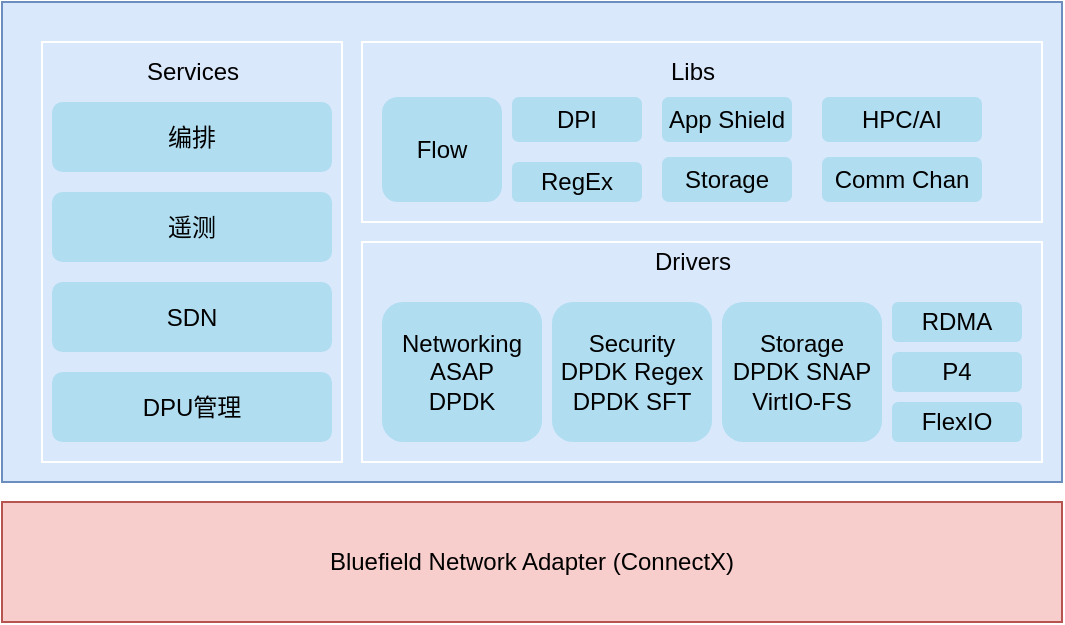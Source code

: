 <mxfile version="21.6.9" type="github">
  <diagram name="第 1 页" id="g7cE3GzgcsRKpcmrCLL8">
    <mxGraphModel dx="780" dy="462" grid="1" gridSize="10" guides="1" tooltips="1" connect="1" arrows="1" fold="1" page="1" pageScale="1" pageWidth="827" pageHeight="1169" math="0" shadow="0">
      <root>
        <mxCell id="0" />
        <mxCell id="1" parent="0" />
        <mxCell id="mwlcz3aquAu8vo3rrySw-1" value="Bluefield Network Adapter (ConnectX)" style="rounded=0;whiteSpace=wrap;html=1;fillColor=#f8cecc;strokeColor=#b85450;" vertex="1" parent="1">
          <mxGeometry x="110" y="570" width="530" height="60" as="geometry" />
        </mxCell>
        <mxCell id="mwlcz3aquAu8vo3rrySw-2" value="" style="rounded=0;whiteSpace=wrap;html=1;fillColor=#dae8fc;strokeColor=#6c8ebf;" vertex="1" parent="1">
          <mxGeometry x="110" y="320" width="530" height="240" as="geometry" />
        </mxCell>
        <mxCell id="mwlcz3aquAu8vo3rrySw-3" value="" style="rounded=0;whiteSpace=wrap;html=1;fillColor=none;strokeColor=#ffffff;" vertex="1" parent="1">
          <mxGeometry x="130" y="340" width="150" height="210" as="geometry" />
        </mxCell>
        <mxCell id="mwlcz3aquAu8vo3rrySw-4" value="" style="rounded=0;whiteSpace=wrap;html=1;fillColor=none;strokeColor=#ffffff;" vertex="1" parent="1">
          <mxGeometry x="290" y="440" width="340" height="110" as="geometry" />
        </mxCell>
        <mxCell id="mwlcz3aquAu8vo3rrySw-5" value="" style="rounded=0;whiteSpace=wrap;html=1;fillColor=none;strokeColor=#ffffff;" vertex="1" parent="1">
          <mxGeometry x="290" y="340" width="340" height="90" as="geometry" />
        </mxCell>
        <mxCell id="mwlcz3aquAu8vo3rrySw-6" value="Services" style="text;html=1;align=center;verticalAlign=middle;resizable=0;points=[];autosize=1;strokeColor=none;fillColor=none;" vertex="1" parent="1">
          <mxGeometry x="170" y="340" width="70" height="30" as="geometry" />
        </mxCell>
        <mxCell id="mwlcz3aquAu8vo3rrySw-7" value="Drivers" style="text;html=1;align=center;verticalAlign=middle;resizable=0;points=[];autosize=1;strokeColor=none;fillColor=none;" vertex="1" parent="1">
          <mxGeometry x="425" y="435" width="60" height="30" as="geometry" />
        </mxCell>
        <mxCell id="mwlcz3aquAu8vo3rrySw-8" value="Libs" style="text;html=1;align=center;verticalAlign=middle;resizable=0;points=[];autosize=1;strokeColor=none;fillColor=none;" vertex="1" parent="1">
          <mxGeometry x="430" y="340" width="50" height="30" as="geometry" />
        </mxCell>
        <mxCell id="mwlcz3aquAu8vo3rrySw-11" value="编排" style="rounded=1;whiteSpace=wrap;html=1;fillColor=#b1ddf0;strokeColor=none;" vertex="1" parent="1">
          <mxGeometry x="135" y="370" width="140" height="35" as="geometry" />
        </mxCell>
        <mxCell id="mwlcz3aquAu8vo3rrySw-12" value="遥测" style="rounded=1;whiteSpace=wrap;html=1;fillColor=#b1ddf0;strokeColor=none;" vertex="1" parent="1">
          <mxGeometry x="135" y="415" width="140" height="35" as="geometry" />
        </mxCell>
        <mxCell id="mwlcz3aquAu8vo3rrySw-13" value="SDN" style="rounded=1;whiteSpace=wrap;html=1;fillColor=#b1ddf0;strokeColor=none;" vertex="1" parent="1">
          <mxGeometry x="135" y="460" width="140" height="35" as="geometry" />
        </mxCell>
        <mxCell id="mwlcz3aquAu8vo3rrySw-14" value="DPU管理" style="rounded=1;whiteSpace=wrap;html=1;fillColor=#b1ddf0;strokeColor=none;" vertex="1" parent="1">
          <mxGeometry x="135" y="505" width="140" height="35" as="geometry" />
        </mxCell>
        <mxCell id="mwlcz3aquAu8vo3rrySw-15" value="Flow" style="rounded=1;whiteSpace=wrap;html=1;fillColor=#b1ddf0;strokeColor=none;" vertex="1" parent="1">
          <mxGeometry x="300" y="367.5" width="60" height="52.5" as="geometry" />
        </mxCell>
        <mxCell id="mwlcz3aquAu8vo3rrySw-16" value="DPI" style="rounded=1;whiteSpace=wrap;html=1;fillColor=#b1ddf0;strokeColor=none;" vertex="1" parent="1">
          <mxGeometry x="365" y="367.5" width="65" height="22.5" as="geometry" />
        </mxCell>
        <mxCell id="mwlcz3aquAu8vo3rrySw-17" value="RegEx" style="rounded=1;whiteSpace=wrap;html=1;fillColor=#b1ddf0;strokeColor=none;" vertex="1" parent="1">
          <mxGeometry x="365" y="400" width="65" height="20" as="geometry" />
        </mxCell>
        <mxCell id="mwlcz3aquAu8vo3rrySw-18" value="App Shield" style="rounded=1;whiteSpace=wrap;html=1;fillColor=#b1ddf0;strokeColor=none;" vertex="1" parent="1">
          <mxGeometry x="440" y="367.5" width="65" height="22.5" as="geometry" />
        </mxCell>
        <mxCell id="mwlcz3aquAu8vo3rrySw-19" value="Storage" style="rounded=1;whiteSpace=wrap;html=1;fillColor=#b1ddf0;strokeColor=none;" vertex="1" parent="1">
          <mxGeometry x="440" y="397.5" width="65" height="22.5" as="geometry" />
        </mxCell>
        <mxCell id="mwlcz3aquAu8vo3rrySw-20" value="HPC/AI" style="rounded=1;whiteSpace=wrap;html=1;fillColor=#b1ddf0;strokeColor=none;" vertex="1" parent="1">
          <mxGeometry x="520" y="367.5" width="80" height="22.5" as="geometry" />
        </mxCell>
        <mxCell id="mwlcz3aquAu8vo3rrySw-21" value="Comm Chan" style="rounded=1;whiteSpace=wrap;html=1;fillColor=#b1ddf0;strokeColor=none;" vertex="1" parent="1">
          <mxGeometry x="520" y="397.5" width="80" height="22.5" as="geometry" />
        </mxCell>
        <mxCell id="mwlcz3aquAu8vo3rrySw-22" value="Networking&lt;br&gt;ASAP&lt;br&gt;DPDK" style="rounded=1;whiteSpace=wrap;html=1;fillColor=#b1ddf0;strokeColor=none;" vertex="1" parent="1">
          <mxGeometry x="300" y="470" width="80" height="70" as="geometry" />
        </mxCell>
        <mxCell id="mwlcz3aquAu8vo3rrySw-23" value="Security&lt;br&gt;DPDK Regex&lt;br&gt;DPDK SFT" style="rounded=1;whiteSpace=wrap;html=1;fillColor=#b1ddf0;strokeColor=none;" vertex="1" parent="1">
          <mxGeometry x="385" y="470" width="80" height="70" as="geometry" />
        </mxCell>
        <mxCell id="mwlcz3aquAu8vo3rrySw-24" value="Storage&lt;br&gt;DPDK SNAP&lt;br&gt;VirtIO-FS" style="rounded=1;whiteSpace=wrap;html=1;fillColor=#b1ddf0;strokeColor=none;" vertex="1" parent="1">
          <mxGeometry x="470" y="470" width="80" height="70" as="geometry" />
        </mxCell>
        <mxCell id="mwlcz3aquAu8vo3rrySw-25" value="RDMA" style="rounded=1;whiteSpace=wrap;html=1;fillColor=#b1ddf0;strokeColor=none;" vertex="1" parent="1">
          <mxGeometry x="555" y="470" width="65" height="20" as="geometry" />
        </mxCell>
        <mxCell id="mwlcz3aquAu8vo3rrySw-27" value="P4" style="rounded=1;whiteSpace=wrap;html=1;fillColor=#b1ddf0;strokeColor=none;" vertex="1" parent="1">
          <mxGeometry x="555" y="495" width="65" height="20" as="geometry" />
        </mxCell>
        <mxCell id="mwlcz3aquAu8vo3rrySw-28" value="FlexIO" style="rounded=1;whiteSpace=wrap;html=1;fillColor=#b1ddf0;strokeColor=none;" vertex="1" parent="1">
          <mxGeometry x="555" y="520" width="65" height="20" as="geometry" />
        </mxCell>
      </root>
    </mxGraphModel>
  </diagram>
</mxfile>
